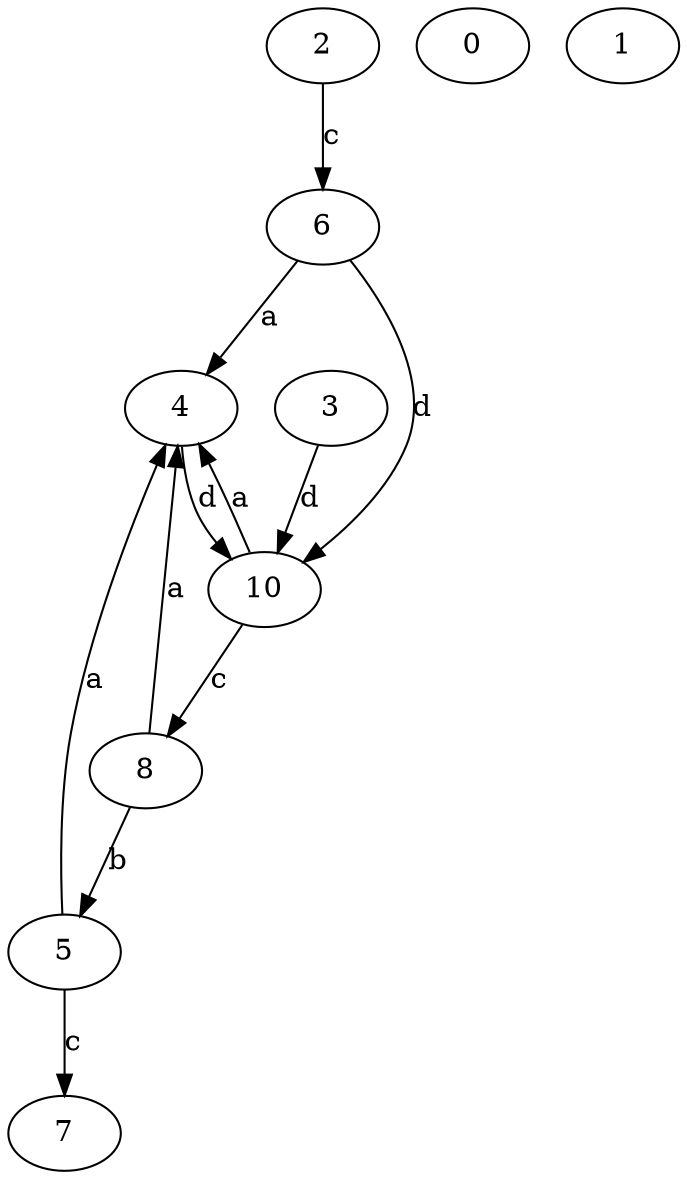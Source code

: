 strict digraph  {
2;
3;
4;
5;
6;
7;
8;
0;
1;
10;
2 -> 6  [label=c];
3 -> 10  [label=d];
4 -> 10  [label=d];
5 -> 4  [label=a];
5 -> 7  [label=c];
6 -> 4  [label=a];
6 -> 10  [label=d];
8 -> 4  [label=a];
8 -> 5  [label=b];
10 -> 4  [label=a];
10 -> 8  [label=c];
}
